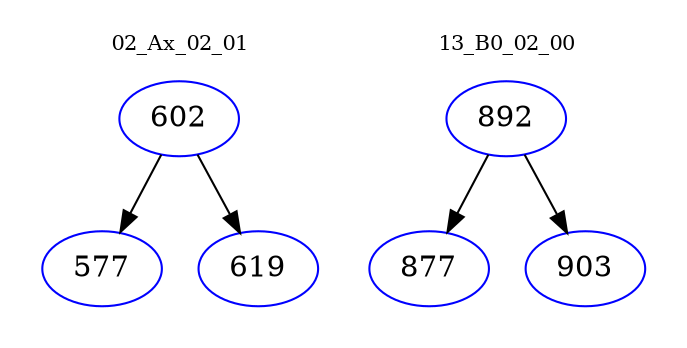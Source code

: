 digraph{
subgraph cluster_0 {
color = white
label = "02_Ax_02_01";
fontsize=10;
T0_602 [label="602", color="blue"]
T0_602 -> T0_577 [color="black"]
T0_577 [label="577", color="blue"]
T0_602 -> T0_619 [color="black"]
T0_619 [label="619", color="blue"]
}
subgraph cluster_1 {
color = white
label = "13_B0_02_00";
fontsize=10;
T1_892 [label="892", color="blue"]
T1_892 -> T1_877 [color="black"]
T1_877 [label="877", color="blue"]
T1_892 -> T1_903 [color="black"]
T1_903 [label="903", color="blue"]
}
}

